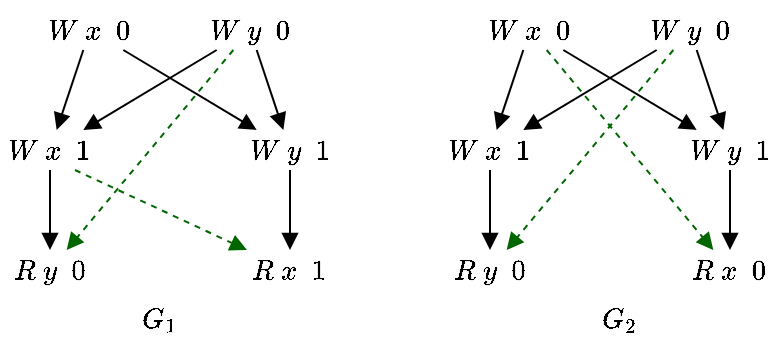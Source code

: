 <mxfile version="20.3.0" type="device"><diagram id="ZSSH6yzWtn4L7qFesd1v" name="Page-1"><mxGraphModel dx="853" dy="461" grid="1" gridSize="10" guides="1" tooltips="1" connect="1" arrows="1" fold="1" page="1" pageScale="1" pageWidth="827" pageHeight="1169" math="1" shadow="0"><root><mxCell id="0"/><mxCell id="1" parent="0"/><mxCell id="jAXWKHR8XgCS0ShJPajE-1" style="rounded=0;orthogonalLoop=1;jettySize=auto;html=1;endArrow=block;endFill=1;" edge="1" parent="1" source="jAXWKHR8XgCS0ShJPajE-3" target="jAXWKHR8XgCS0ShJPajE-10"><mxGeometry relative="1" as="geometry"/></mxCell><mxCell id="jAXWKHR8XgCS0ShJPajE-2" style="edgeStyle=none;rounded=0;orthogonalLoop=1;jettySize=auto;html=1;endArrow=block;endFill=1;" edge="1" parent="1" source="jAXWKHR8XgCS0ShJPajE-3" target="jAXWKHR8XgCS0ShJPajE-12"><mxGeometry relative="1" as="geometry"/></mxCell><mxCell id="jAXWKHR8XgCS0ShJPajE-3" value="$$W \ x \ \ 0$$" style="text;html=1;strokeColor=none;fillColor=none;align=center;verticalAlign=middle;whiteSpace=wrap;rounded=0;" vertex="1" parent="1"><mxGeometry x="40" y="40" width="50" height="20" as="geometry"/></mxCell><mxCell id="jAXWKHR8XgCS0ShJPajE-4" style="edgeStyle=none;rounded=0;orthogonalLoop=1;jettySize=auto;html=1;endArrow=block;endFill=1;" edge="1" parent="1" source="jAXWKHR8XgCS0ShJPajE-7" target="jAXWKHR8XgCS0ShJPajE-12"><mxGeometry relative="1" as="geometry"/></mxCell><mxCell id="jAXWKHR8XgCS0ShJPajE-5" style="edgeStyle=none;rounded=0;orthogonalLoop=1;jettySize=auto;html=1;endArrow=block;endFill=1;" edge="1" parent="1" source="jAXWKHR8XgCS0ShJPajE-7" target="jAXWKHR8XgCS0ShJPajE-10"><mxGeometry relative="1" as="geometry"/></mxCell><mxCell id="jAXWKHR8XgCS0ShJPajE-6" style="edgeStyle=none;rounded=0;orthogonalLoop=1;jettySize=auto;html=1;strokeColor=#006600;strokeWidth=1;endArrow=block;endFill=1;endSize=6;dashed=1;" edge="1" parent="1" source="jAXWKHR8XgCS0ShJPajE-7" target="jAXWKHR8XgCS0ShJPajE-13"><mxGeometry relative="1" as="geometry"/></mxCell><mxCell id="jAXWKHR8XgCS0ShJPajE-7" value="$$W \ y \ \ 0$$" style="text;html=1;strokeColor=none;fillColor=none;align=center;verticalAlign=middle;whiteSpace=wrap;rounded=0;" vertex="1" parent="1"><mxGeometry x="120" y="40" width="50" height="20" as="geometry"/></mxCell><mxCell id="jAXWKHR8XgCS0ShJPajE-8" style="edgeStyle=none;rounded=0;orthogonalLoop=1;jettySize=auto;html=1;exitX=0.5;exitY=1;exitDx=0;exitDy=0;endArrow=block;endFill=1;" edge="1" parent="1" source="jAXWKHR8XgCS0ShJPajE-10" target="jAXWKHR8XgCS0ShJPajE-13"><mxGeometry relative="1" as="geometry"/></mxCell><mxCell id="jAXWKHR8XgCS0ShJPajE-9" style="edgeStyle=none;rounded=0;orthogonalLoop=1;jettySize=auto;html=1;exitX=0.75;exitY=1;exitDx=0;exitDy=0;strokeColor=#006600;strokeWidth=1;endArrow=block;endFill=1;endSize=6;dashed=1;" edge="1" parent="1" source="jAXWKHR8XgCS0ShJPajE-10" target="jAXWKHR8XgCS0ShJPajE-14"><mxGeometry relative="1" as="geometry"/></mxCell><mxCell id="jAXWKHR8XgCS0ShJPajE-10" value="$$W \ x \ \ 1$$" style="text;html=1;strokeColor=none;fillColor=none;align=center;verticalAlign=middle;whiteSpace=wrap;rounded=0;" vertex="1" parent="1"><mxGeometry x="20" y="100" width="50" height="20" as="geometry"/></mxCell><mxCell id="jAXWKHR8XgCS0ShJPajE-11" style="edgeStyle=none;rounded=0;orthogonalLoop=1;jettySize=auto;html=1;exitX=0.5;exitY=1;exitDx=0;exitDy=0;endArrow=block;endFill=1;" edge="1" parent="1" source="jAXWKHR8XgCS0ShJPajE-12" target="jAXWKHR8XgCS0ShJPajE-14"><mxGeometry relative="1" as="geometry"/></mxCell><mxCell id="jAXWKHR8XgCS0ShJPajE-12" value="$$W \ y \ \ 1$$" style="text;html=1;strokeColor=none;fillColor=none;align=center;verticalAlign=middle;whiteSpace=wrap;rounded=0;" vertex="1" parent="1"><mxGeometry x="140" y="100" width="50" height="20" as="geometry"/></mxCell><mxCell id="jAXWKHR8XgCS0ShJPajE-13" value="$$R \ y \ \ 0$$" style="text;html=1;strokeColor=none;fillColor=none;align=center;verticalAlign=middle;whiteSpace=wrap;rounded=0;" vertex="1" parent="1"><mxGeometry x="20" y="160" width="50" height="20" as="geometry"/></mxCell><mxCell id="jAXWKHR8XgCS0ShJPajE-14" value="$$R \ x \ \ 1$$" style="text;html=1;strokeColor=none;fillColor=none;align=center;verticalAlign=middle;whiteSpace=wrap;rounded=0;" vertex="1" parent="1"><mxGeometry x="140" y="160" width="50" height="20" as="geometry"/></mxCell><mxCell id="jAXWKHR8XgCS0ShJPajE-15" style="rounded=0;orthogonalLoop=1;jettySize=auto;html=1;endArrow=block;endFill=1;" edge="1" parent="1" source="jAXWKHR8XgCS0ShJPajE-17" target="jAXWKHR8XgCS0ShJPajE-24"><mxGeometry relative="1" as="geometry"/></mxCell><mxCell id="jAXWKHR8XgCS0ShJPajE-16" style="edgeStyle=none;rounded=0;orthogonalLoop=1;jettySize=auto;html=1;endArrow=block;endFill=1;" edge="1" parent="1" source="jAXWKHR8XgCS0ShJPajE-17" target="jAXWKHR8XgCS0ShJPajE-26"><mxGeometry relative="1" as="geometry"/></mxCell><mxCell id="jAXWKHR8XgCS0ShJPajE-17" value="$$W \ x \ \ 0$$" style="text;html=1;strokeColor=none;fillColor=none;align=center;verticalAlign=middle;whiteSpace=wrap;rounded=0;" vertex="1" parent="1"><mxGeometry x="260" y="40" width="50" height="20" as="geometry"/></mxCell><mxCell id="jAXWKHR8XgCS0ShJPajE-18" style="edgeStyle=none;rounded=0;orthogonalLoop=1;jettySize=auto;html=1;endArrow=block;endFill=1;" edge="1" parent="1" source="jAXWKHR8XgCS0ShJPajE-21" target="jAXWKHR8XgCS0ShJPajE-26"><mxGeometry relative="1" as="geometry"/></mxCell><mxCell id="jAXWKHR8XgCS0ShJPajE-19" style="edgeStyle=none;rounded=0;orthogonalLoop=1;jettySize=auto;html=1;endArrow=block;endFill=1;" edge="1" parent="1" source="jAXWKHR8XgCS0ShJPajE-21" target="jAXWKHR8XgCS0ShJPajE-24"><mxGeometry relative="1" as="geometry"/></mxCell><mxCell id="jAXWKHR8XgCS0ShJPajE-20" style="edgeStyle=none;rounded=0;orthogonalLoop=1;jettySize=auto;html=1;strokeColor=#006600;strokeWidth=1;endArrow=block;endFill=1;endSize=6;dashed=1;" edge="1" parent="1" source="jAXWKHR8XgCS0ShJPajE-21" target="jAXWKHR8XgCS0ShJPajE-27"><mxGeometry relative="1" as="geometry"/></mxCell><mxCell id="jAXWKHR8XgCS0ShJPajE-21" value="$$W \ y \ \ 0$$" style="text;html=1;strokeColor=none;fillColor=none;align=center;verticalAlign=middle;whiteSpace=wrap;rounded=0;" vertex="1" parent="1"><mxGeometry x="340" y="40" width="50" height="20" as="geometry"/></mxCell><mxCell id="jAXWKHR8XgCS0ShJPajE-22" style="edgeStyle=none;rounded=0;orthogonalLoop=1;jettySize=auto;html=1;exitX=0.5;exitY=1;exitDx=0;exitDy=0;endArrow=block;endFill=1;" edge="1" parent="1" source="jAXWKHR8XgCS0ShJPajE-24" target="jAXWKHR8XgCS0ShJPajE-27"><mxGeometry relative="1" as="geometry"/></mxCell><mxCell id="jAXWKHR8XgCS0ShJPajE-23" style="edgeStyle=none;rounded=0;orthogonalLoop=1;jettySize=auto;html=1;strokeColor=#006600;strokeWidth=1;endArrow=block;endFill=1;endSize=6;dashed=1;" edge="1" parent="1" source="jAXWKHR8XgCS0ShJPajE-17" target="jAXWKHR8XgCS0ShJPajE-28"><mxGeometry relative="1" as="geometry"/></mxCell><mxCell id="jAXWKHR8XgCS0ShJPajE-24" value="$$W \ x \ \ 1$$" style="text;html=1;strokeColor=none;fillColor=none;align=center;verticalAlign=middle;whiteSpace=wrap;rounded=0;" vertex="1" parent="1"><mxGeometry x="240" y="100" width="50" height="20" as="geometry"/></mxCell><mxCell id="jAXWKHR8XgCS0ShJPajE-25" style="edgeStyle=none;rounded=0;orthogonalLoop=1;jettySize=auto;html=1;exitX=0.5;exitY=1;exitDx=0;exitDy=0;endArrow=block;endFill=1;" edge="1" parent="1" source="jAXWKHR8XgCS0ShJPajE-26" target="jAXWKHR8XgCS0ShJPajE-28"><mxGeometry relative="1" as="geometry"/></mxCell><mxCell id="jAXWKHR8XgCS0ShJPajE-26" value="$$W \ y \ \ 1$$" style="text;html=1;strokeColor=none;fillColor=none;align=center;verticalAlign=middle;whiteSpace=wrap;rounded=0;" vertex="1" parent="1"><mxGeometry x="360" y="100" width="50" height="20" as="geometry"/></mxCell><mxCell id="jAXWKHR8XgCS0ShJPajE-27" value="$$R \ y \ \ 0$$" style="text;html=1;strokeColor=none;fillColor=none;align=center;verticalAlign=middle;whiteSpace=wrap;rounded=0;" vertex="1" parent="1"><mxGeometry x="240" y="160" width="50" height="20" as="geometry"/></mxCell><mxCell id="jAXWKHR8XgCS0ShJPajE-28" value="$$R \ x \ \ 0$$" style="text;html=1;strokeColor=none;fillColor=none;align=center;verticalAlign=middle;whiteSpace=wrap;rounded=0;" vertex="1" parent="1"><mxGeometry x="360" y="160" width="50" height="20" as="geometry"/></mxCell><mxCell id="jAXWKHR8XgCS0ShJPajE-43" value="$$G_1$$" style="text;html=1;strokeColor=none;fillColor=none;align=center;verticalAlign=middle;whiteSpace=wrap;rounded=0;fontStyle=2" vertex="1" parent="1"><mxGeometry x="70" y="180" width="60" height="30" as="geometry"/></mxCell><mxCell id="jAXWKHR8XgCS0ShJPajE-46" value="$$G_2$$" style="text;html=1;strokeColor=none;fillColor=none;align=center;verticalAlign=middle;whiteSpace=wrap;rounded=0;fontStyle=2" vertex="1" parent="1"><mxGeometry x="300" y="180" width="60" height="30" as="geometry"/></mxCell></root></mxGraphModel></diagram></mxfile>